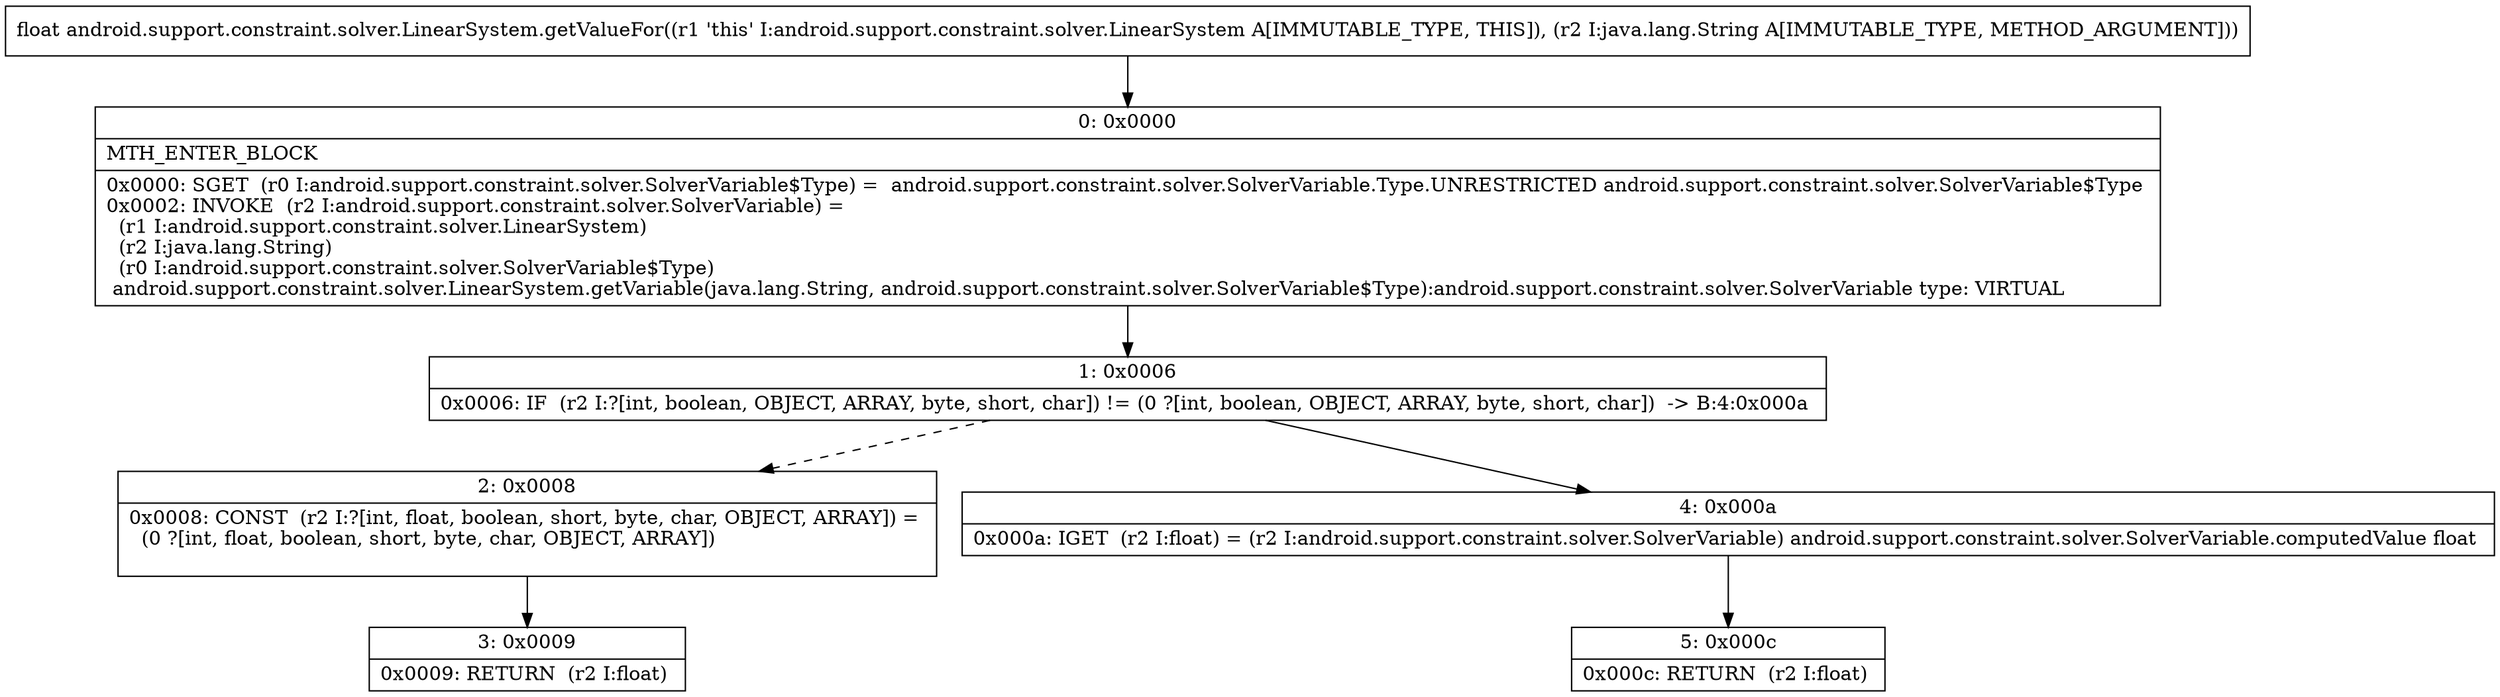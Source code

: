 digraph "CFG forandroid.support.constraint.solver.LinearSystem.getValueFor(Ljava\/lang\/String;)F" {
Node_0 [shape=record,label="{0\:\ 0x0000|MTH_ENTER_BLOCK\l|0x0000: SGET  (r0 I:android.support.constraint.solver.SolverVariable$Type) =  android.support.constraint.solver.SolverVariable.Type.UNRESTRICTED android.support.constraint.solver.SolverVariable$Type \l0x0002: INVOKE  (r2 I:android.support.constraint.solver.SolverVariable) = \l  (r1 I:android.support.constraint.solver.LinearSystem)\l  (r2 I:java.lang.String)\l  (r0 I:android.support.constraint.solver.SolverVariable$Type)\l android.support.constraint.solver.LinearSystem.getVariable(java.lang.String, android.support.constraint.solver.SolverVariable$Type):android.support.constraint.solver.SolverVariable type: VIRTUAL \l}"];
Node_1 [shape=record,label="{1\:\ 0x0006|0x0006: IF  (r2 I:?[int, boolean, OBJECT, ARRAY, byte, short, char]) != (0 ?[int, boolean, OBJECT, ARRAY, byte, short, char])  \-\> B:4:0x000a \l}"];
Node_2 [shape=record,label="{2\:\ 0x0008|0x0008: CONST  (r2 I:?[int, float, boolean, short, byte, char, OBJECT, ARRAY]) = \l  (0 ?[int, float, boolean, short, byte, char, OBJECT, ARRAY])\l \l}"];
Node_3 [shape=record,label="{3\:\ 0x0009|0x0009: RETURN  (r2 I:float) \l}"];
Node_4 [shape=record,label="{4\:\ 0x000a|0x000a: IGET  (r2 I:float) = (r2 I:android.support.constraint.solver.SolverVariable) android.support.constraint.solver.SolverVariable.computedValue float \l}"];
Node_5 [shape=record,label="{5\:\ 0x000c|0x000c: RETURN  (r2 I:float) \l}"];
MethodNode[shape=record,label="{float android.support.constraint.solver.LinearSystem.getValueFor((r1 'this' I:android.support.constraint.solver.LinearSystem A[IMMUTABLE_TYPE, THIS]), (r2 I:java.lang.String A[IMMUTABLE_TYPE, METHOD_ARGUMENT])) }"];
MethodNode -> Node_0;
Node_0 -> Node_1;
Node_1 -> Node_2[style=dashed];
Node_1 -> Node_4;
Node_2 -> Node_3;
Node_4 -> Node_5;
}

